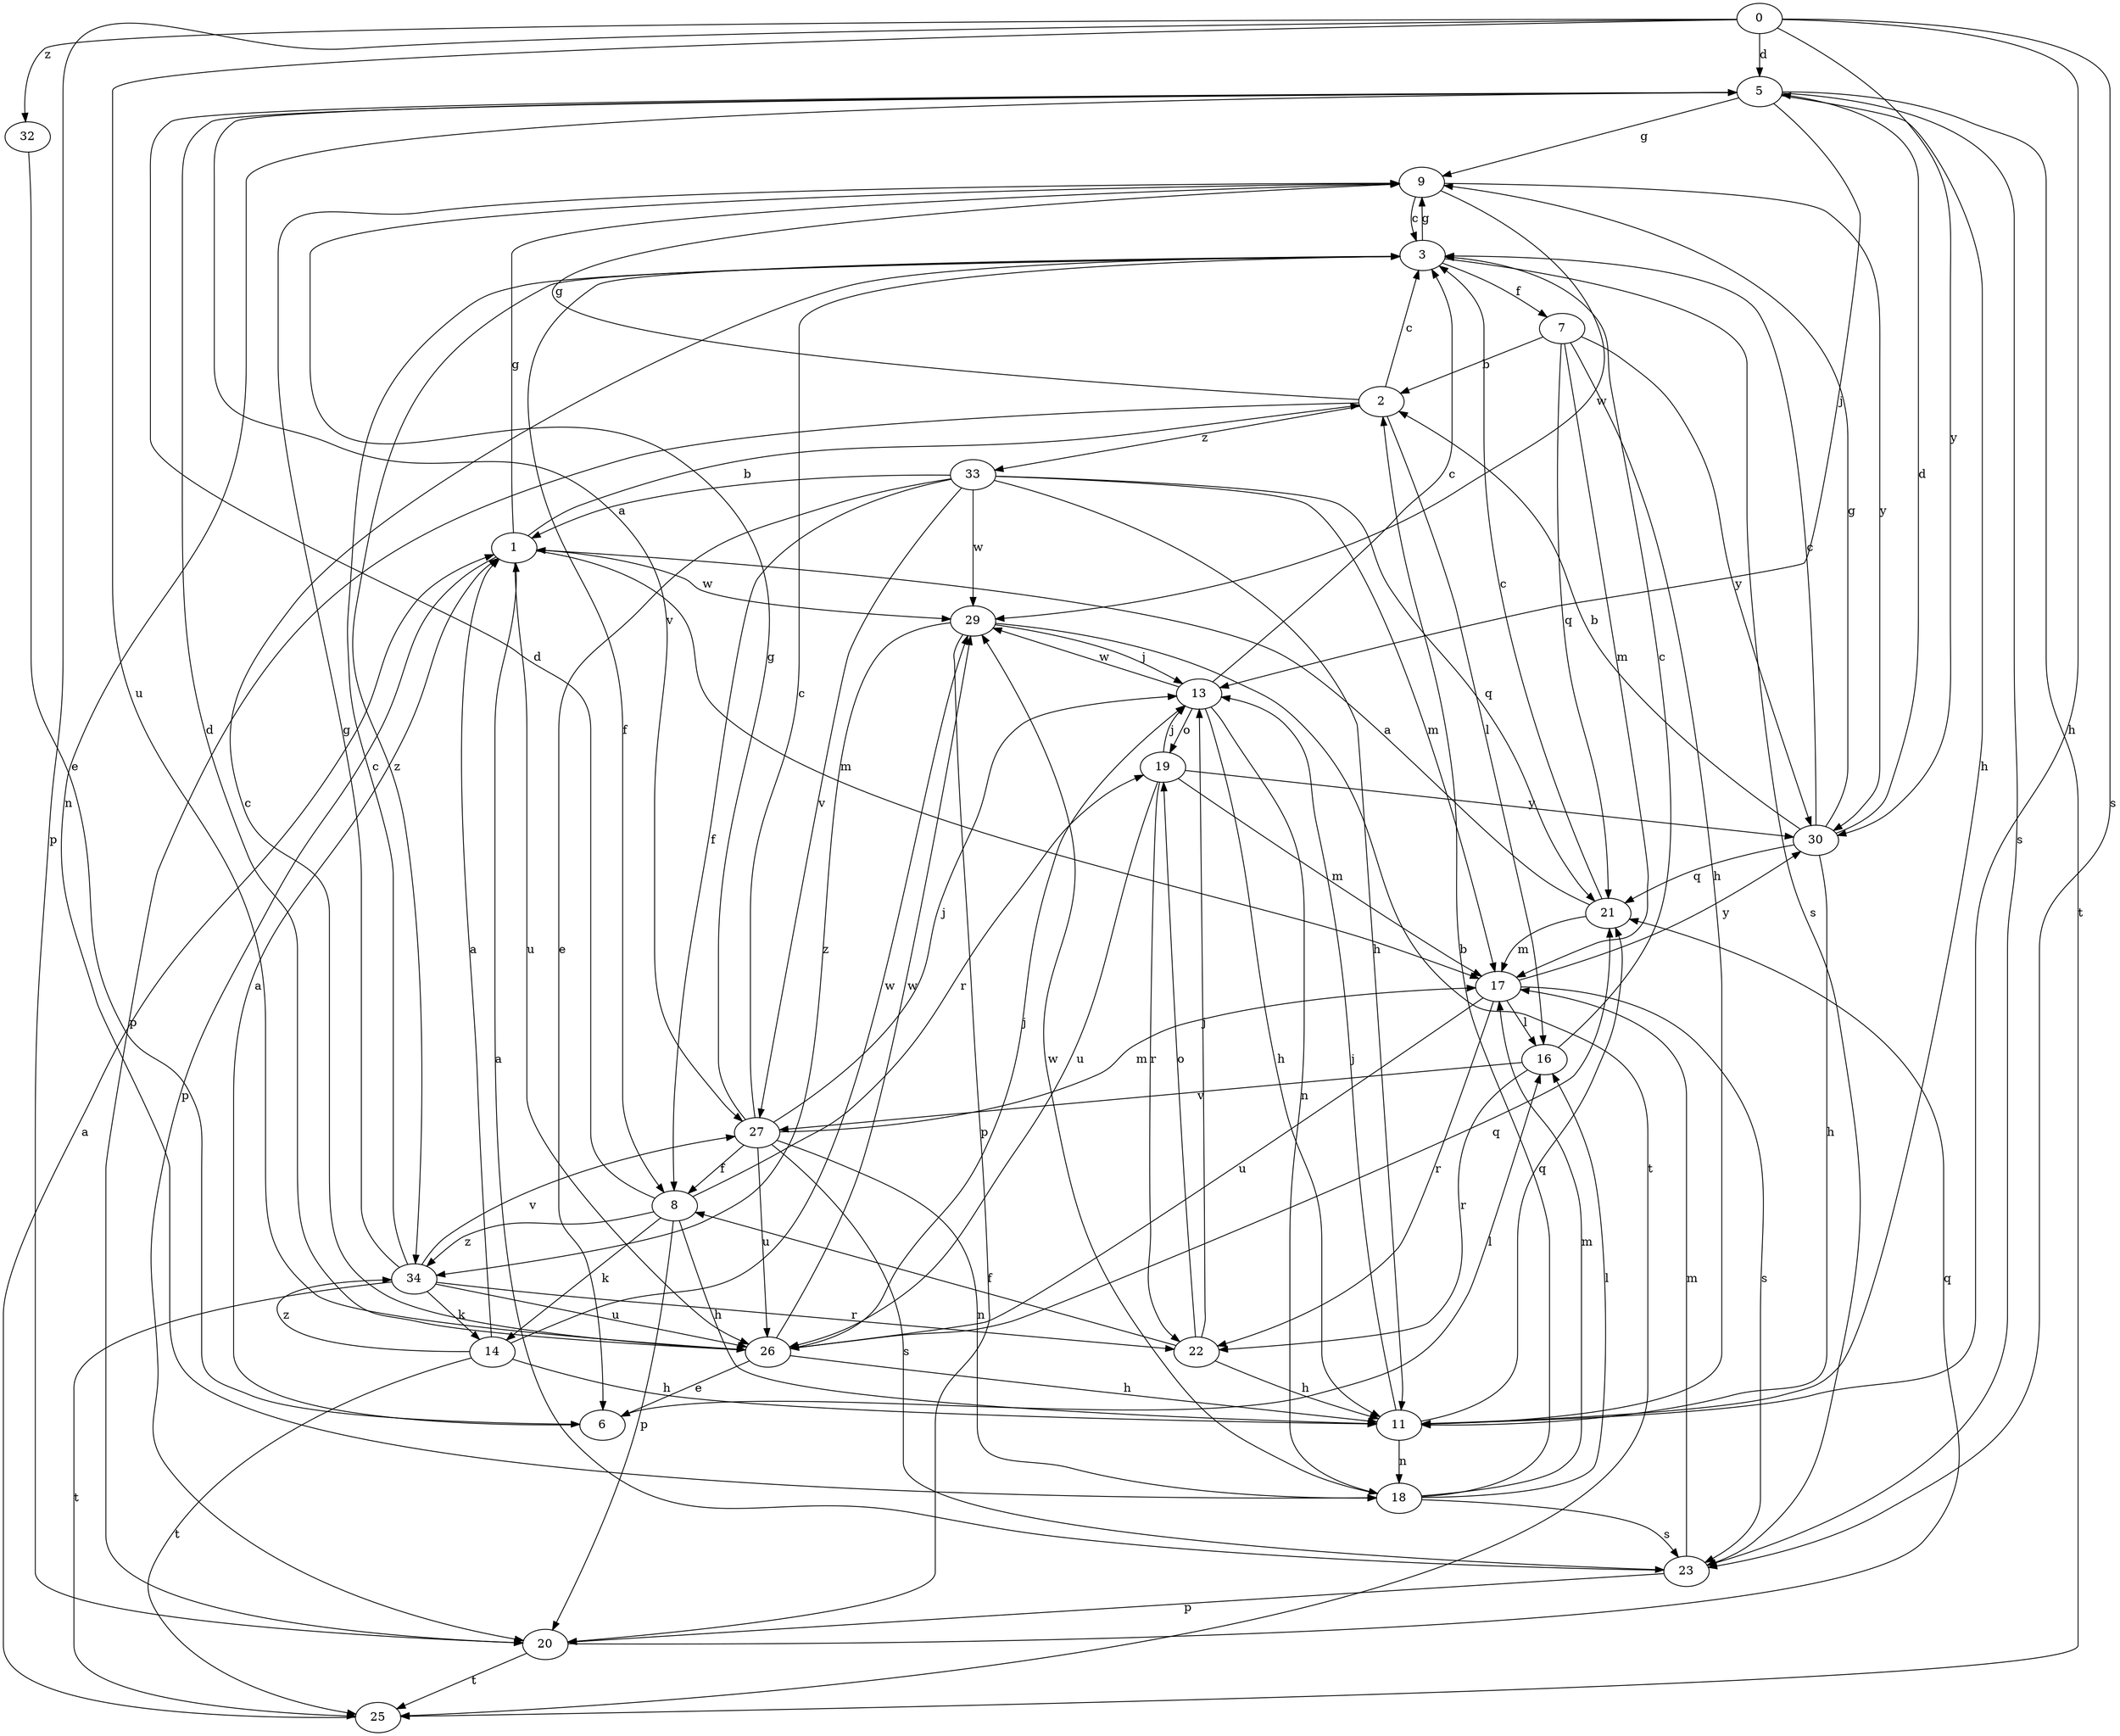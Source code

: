 strict digraph  {
0;
1;
2;
3;
5;
6;
7;
8;
9;
11;
13;
14;
16;
17;
18;
19;
20;
21;
22;
23;
25;
26;
27;
29;
30;
32;
33;
34;
0 -> 5  [label=d];
0 -> 11  [label=h];
0 -> 20  [label=p];
0 -> 23  [label=s];
0 -> 26  [label=u];
0 -> 30  [label=y];
0 -> 32  [label=z];
1 -> 2  [label=b];
1 -> 9  [label=g];
1 -> 17  [label=m];
1 -> 20  [label=p];
1 -> 26  [label=u];
1 -> 29  [label=w];
2 -> 3  [label=c];
2 -> 9  [label=g];
2 -> 16  [label=l];
2 -> 20  [label=p];
2 -> 33  [label=z];
3 -> 7  [label=f];
3 -> 8  [label=f];
3 -> 9  [label=g];
3 -> 23  [label=s];
3 -> 34  [label=z];
5 -> 9  [label=g];
5 -> 11  [label=h];
5 -> 13  [label=j];
5 -> 18  [label=n];
5 -> 23  [label=s];
5 -> 25  [label=t];
5 -> 27  [label=v];
6 -> 1  [label=a];
6 -> 16  [label=l];
7 -> 2  [label=b];
7 -> 11  [label=h];
7 -> 17  [label=m];
7 -> 21  [label=q];
7 -> 30  [label=y];
8 -> 5  [label=d];
8 -> 11  [label=h];
8 -> 14  [label=k];
8 -> 20  [label=p];
8 -> 34  [label=z];
8 -> 19  [label=r];
9 -> 3  [label=c];
9 -> 29  [label=w];
9 -> 30  [label=y];
11 -> 13  [label=j];
11 -> 18  [label=n];
11 -> 21  [label=q];
13 -> 3  [label=c];
13 -> 11  [label=h];
13 -> 18  [label=n];
13 -> 19  [label=o];
13 -> 29  [label=w];
14 -> 1  [label=a];
14 -> 11  [label=h];
14 -> 25  [label=t];
14 -> 29  [label=w];
14 -> 34  [label=z];
16 -> 3  [label=c];
16 -> 22  [label=r];
16 -> 27  [label=v];
17 -> 16  [label=l];
17 -> 22  [label=r];
17 -> 23  [label=s];
17 -> 26  [label=u];
17 -> 30  [label=y];
18 -> 2  [label=b];
18 -> 16  [label=l];
18 -> 17  [label=m];
18 -> 23  [label=s];
18 -> 29  [label=w];
19 -> 13  [label=j];
19 -> 17  [label=m];
19 -> 22  [label=r];
19 -> 26  [label=u];
19 -> 30  [label=y];
20 -> 21  [label=q];
20 -> 25  [label=t];
21 -> 1  [label=a];
21 -> 3  [label=c];
21 -> 17  [label=m];
22 -> 8  [label=f];
22 -> 11  [label=h];
22 -> 13  [label=j];
22 -> 19  [label=o];
23 -> 1  [label=a];
23 -> 17  [label=m];
23 -> 20  [label=p];
25 -> 1  [label=a];
26 -> 3  [label=c];
26 -> 5  [label=d];
26 -> 6  [label=e];
26 -> 11  [label=h];
26 -> 13  [label=j];
26 -> 21  [label=q];
26 -> 29  [label=w];
27 -> 3  [label=c];
27 -> 8  [label=f];
27 -> 9  [label=g];
27 -> 13  [label=j];
27 -> 17  [label=m];
27 -> 18  [label=n];
27 -> 23  [label=s];
27 -> 26  [label=u];
29 -> 13  [label=j];
29 -> 20  [label=p];
29 -> 25  [label=t];
29 -> 34  [label=z];
30 -> 2  [label=b];
30 -> 3  [label=c];
30 -> 5  [label=d];
30 -> 9  [label=g];
30 -> 11  [label=h];
30 -> 21  [label=q];
32 -> 6  [label=e];
33 -> 1  [label=a];
33 -> 6  [label=e];
33 -> 8  [label=f];
33 -> 11  [label=h];
33 -> 17  [label=m];
33 -> 21  [label=q];
33 -> 27  [label=v];
33 -> 29  [label=w];
34 -> 3  [label=c];
34 -> 9  [label=g];
34 -> 14  [label=k];
34 -> 22  [label=r];
34 -> 25  [label=t];
34 -> 26  [label=u];
34 -> 27  [label=v];
}
